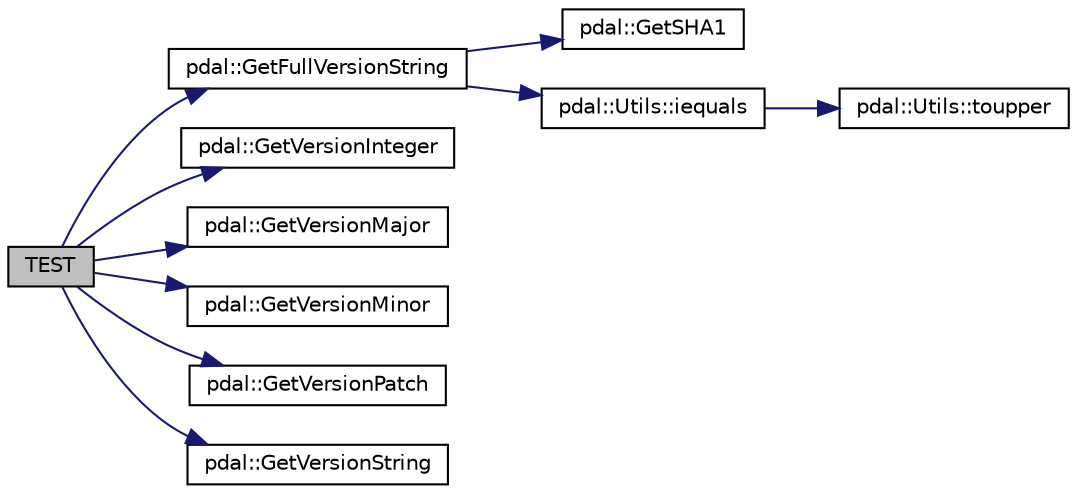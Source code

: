digraph "TEST"
{
  edge [fontname="Helvetica",fontsize="10",labelfontname="Helvetica",labelfontsize="10"];
  node [fontname="Helvetica",fontsize="10",shape=record];
  rankdir="LR";
  Node1 [label="TEST",height=0.2,width=0.4,color="black", fillcolor="grey75", style="filled", fontcolor="black"];
  Node1 -> Node2 [color="midnightblue",fontsize="10",style="solid",fontname="Helvetica"];
  Node2 [label="pdal::GetFullVersionString",height=0.2,width=0.4,color="black", fillcolor="white", style="filled",URL="$namespacepdal.html#ad4bde4114c543217fa4cd7cd2adb3619",tooltip="Tell the user a bit about PDAL&#39;s compilation. "];
  Node2 -> Node3 [color="midnightblue",fontsize="10",style="solid",fontname="Helvetica"];
  Node3 [label="pdal::GetSHA1",height=0.2,width=0.4,color="black", fillcolor="white", style="filled",URL="$namespacepdal.html#acfb8a485cf093e54991b8ba7eef0e08a"];
  Node2 -> Node4 [color="midnightblue",fontsize="10",style="solid",fontname="Helvetica"];
  Node4 [label="pdal::Utils::iequals",height=0.2,width=0.4,color="black", fillcolor="white", style="filled",URL="$namespacepdal_1_1Utils.html#acb34cb790a22dbce1a05582ba4917566"];
  Node4 -> Node5 [color="midnightblue",fontsize="10",style="solid",fontname="Helvetica"];
  Node5 [label="pdal::Utils::toupper",height=0.2,width=0.4,color="black", fillcolor="white", style="filled",URL="$namespacepdal_1_1Utils.html#a28e3e2faff94b20f9908e77bc54ed983"];
  Node1 -> Node6 [color="midnightblue",fontsize="10",style="solid",fontname="Helvetica"];
  Node6 [label="pdal::GetVersionInteger",height=0.2,width=0.4,color="black", fillcolor="white", style="filled",URL="$namespacepdal.html#a3fa423f07e6174f9d42ef674ceab2321"];
  Node1 -> Node7 [color="midnightblue",fontsize="10",style="solid",fontname="Helvetica"];
  Node7 [label="pdal::GetVersionMajor",height=0.2,width=0.4,color="black", fillcolor="white", style="filled",URL="$namespacepdal.html#a19a1d22088feebdcf3eca61023f31b7e"];
  Node1 -> Node8 [color="midnightblue",fontsize="10",style="solid",fontname="Helvetica"];
  Node8 [label="pdal::GetVersionMinor",height=0.2,width=0.4,color="black", fillcolor="white", style="filled",URL="$namespacepdal.html#a161994c4d447cecc199c3d0d7f4c2659"];
  Node1 -> Node9 [color="midnightblue",fontsize="10",style="solid",fontname="Helvetica"];
  Node9 [label="pdal::GetVersionPatch",height=0.2,width=0.4,color="black", fillcolor="white", style="filled",URL="$namespacepdal.html#a2dd9ce41d78cf0bd3054b453a293fad6"];
  Node1 -> Node10 [color="midnightblue",fontsize="10",style="solid",fontname="Helvetica"];
  Node10 [label="pdal::GetVersionString",height=0.2,width=0.4,color="black", fillcolor="white", style="filled",URL="$namespacepdal.html#a98340b9e7a8321e4f8870471354e2803"];
}
